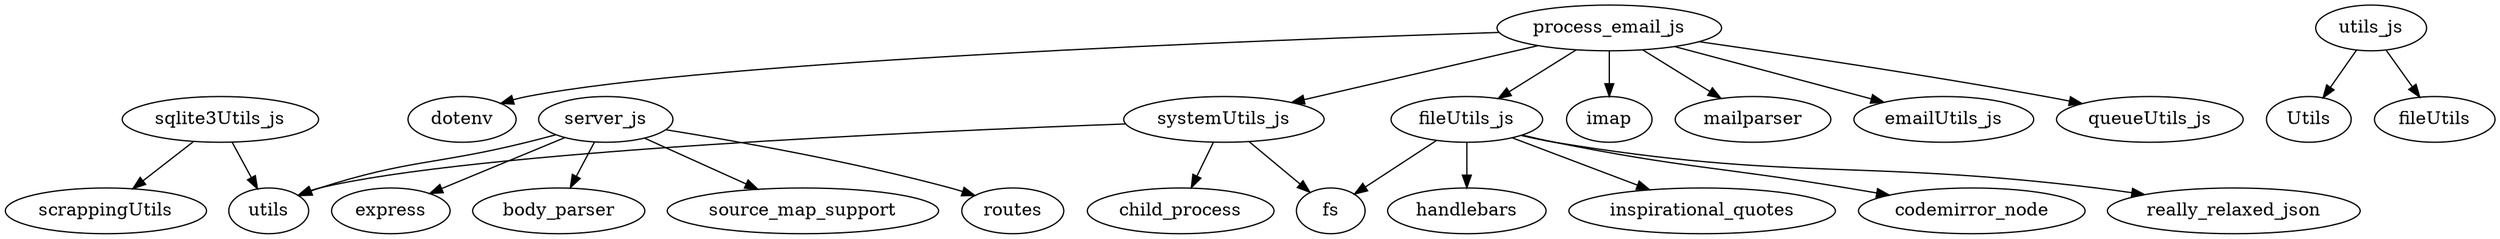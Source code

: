 digraph {edge [color=black];fileUtils_js->fs;
edge [color=black];systemUtils_js->fs;
edge [color=black];fileUtils_js->handlebars;
edge [color=black];fileUtils_js->inspirational_quotes;
edge [color=black];fileUtils_js->codemirror_node;
edge [color=black];fileUtils_js->really_relaxed_json;
edge [color=black];sqlite3Utils_js->utils;
edge [color=black];systemUtils_js->utils;
edge [color=black];server_js->utils;
edge [color=black];sqlite3Utils_js->scrappingUtils;
edge [color=black];systemUtils_js->child_process;
edge [color=black];utils_js->Utils;
edge [color=black];utils_js->fileUtils;
edge [color=black];server_js->express;
edge [color=black];server_js->body_parser;
edge [color=black];server_js->source_map_support;
edge [color=black];server_js->routes;
edge [color=black];process_email_js->imap;
edge [color=black];process_email_js->mailparser;
edge [color=black];process_email_js->emailUtils_js;
edge [color=black];process_email_js->fileUtils_js;
edge [color=black];process_email_js->systemUtils_js;
edge [color=black];process_email_js->queueUtils_js;
edge [color=black];process_email_js->dotenv;
}